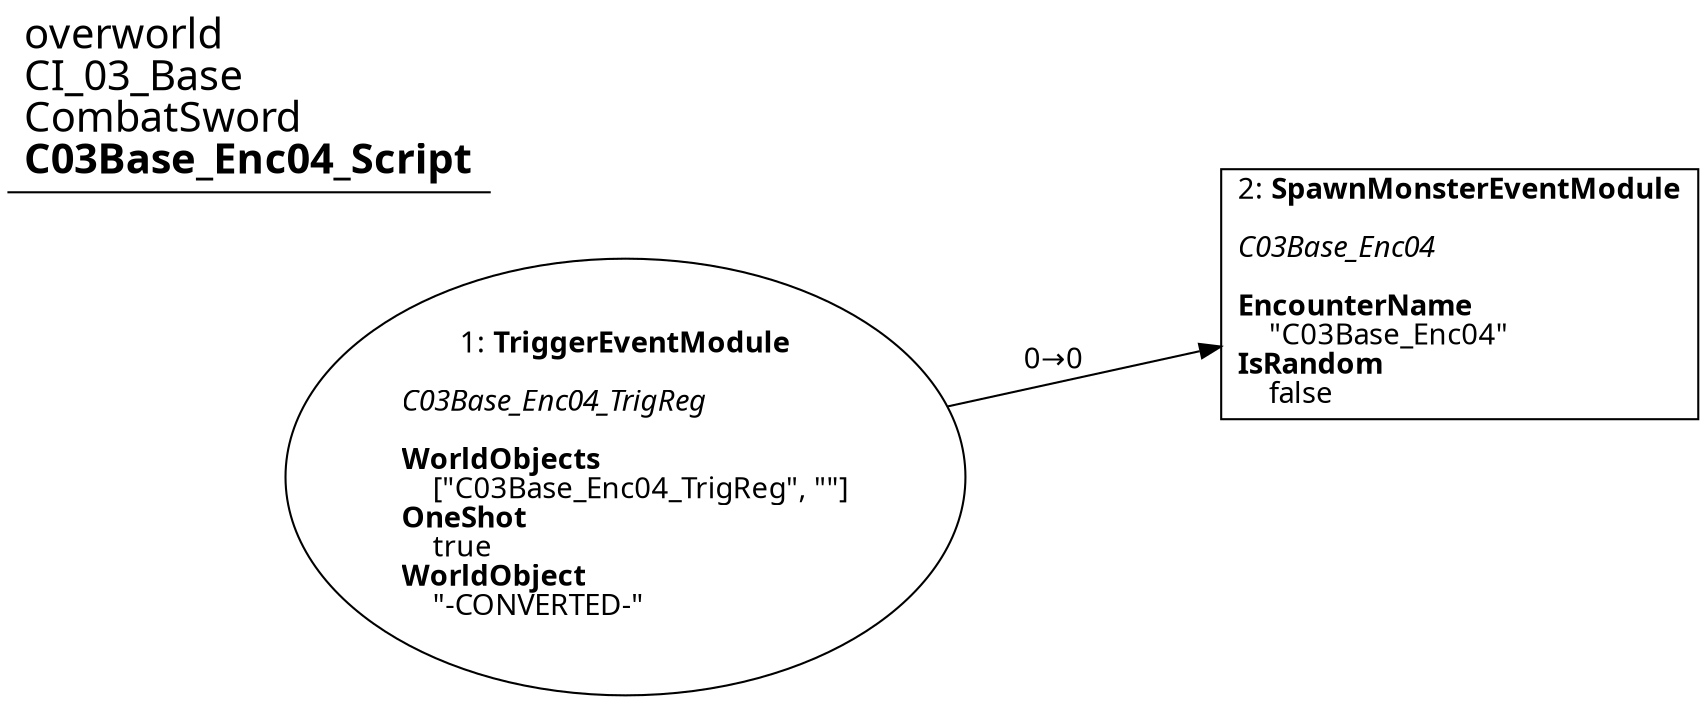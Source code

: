 digraph {
    layout = fdp;
    overlap = prism;
    sep = "+16";
    splines = spline;

    node [ shape = box ];

    graph [ fontname = "Segoe UI" ];
    node [ fontname = "Segoe UI" ];
    edge [ fontname = "Segoe UI" ];

    1 [ label = <1: <b>TriggerEventModule</b><br/><br/><i>C03Base_Enc04_TrigReg<br align="left"/></i><br align="left"/><b>WorldObjects</b><br align="left"/>    [&quot;C03Base_Enc04_TrigReg&quot;, &quot;&quot;]<br align="left"/><b>OneShot</b><br align="left"/>    true<br align="left"/><b>WorldObject</b><br align="left"/>    &quot;-CONVERTED-&quot;<br align="left"/>> ];
    1 [ shape = oval ]
    1 [ pos = "0.16800001,-0.14500001!" ];
    1 -> 2 [ label = "0→0" ];

    2 [ label = <2: <b>SpawnMonsterEventModule</b><br/><br/><i>C03Base_Enc04<br align="left"/></i><br align="left"/><b>EncounterName</b><br align="left"/>    &quot;C03Base_Enc04&quot;<br align="left"/><b>IsRandom</b><br align="left"/>    false<br align="left"/>> ];
    2 [ pos = "0.455,-0.14600001!" ];

    title [ pos = "0.16700001,-0.14400001!" ];
    title [ shape = underline ];
    title [ label = <<font point-size="20">overworld<br align="left"/>CI_03_Base<br align="left"/>CombatSword<br align="left"/><b>C03Base_Enc04_Script</b><br align="left"/></font>> ];
}
